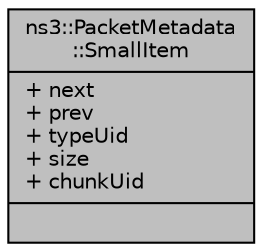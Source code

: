 digraph "ns3::PacketMetadata::SmallItem"
{
  edge [fontname="Helvetica",fontsize="10",labelfontname="Helvetica",labelfontsize="10"];
  node [fontname="Helvetica",fontsize="10",shape=record];
  Node1 [label="{ns3::PacketMetadata\l::SmallItem\n|+ next\l+ prev\l+ typeUid\l+ size\l+ chunkUid\l|}",height=0.2,width=0.4,color="black", fillcolor="grey75", style="filled", fontcolor="black"];
}
